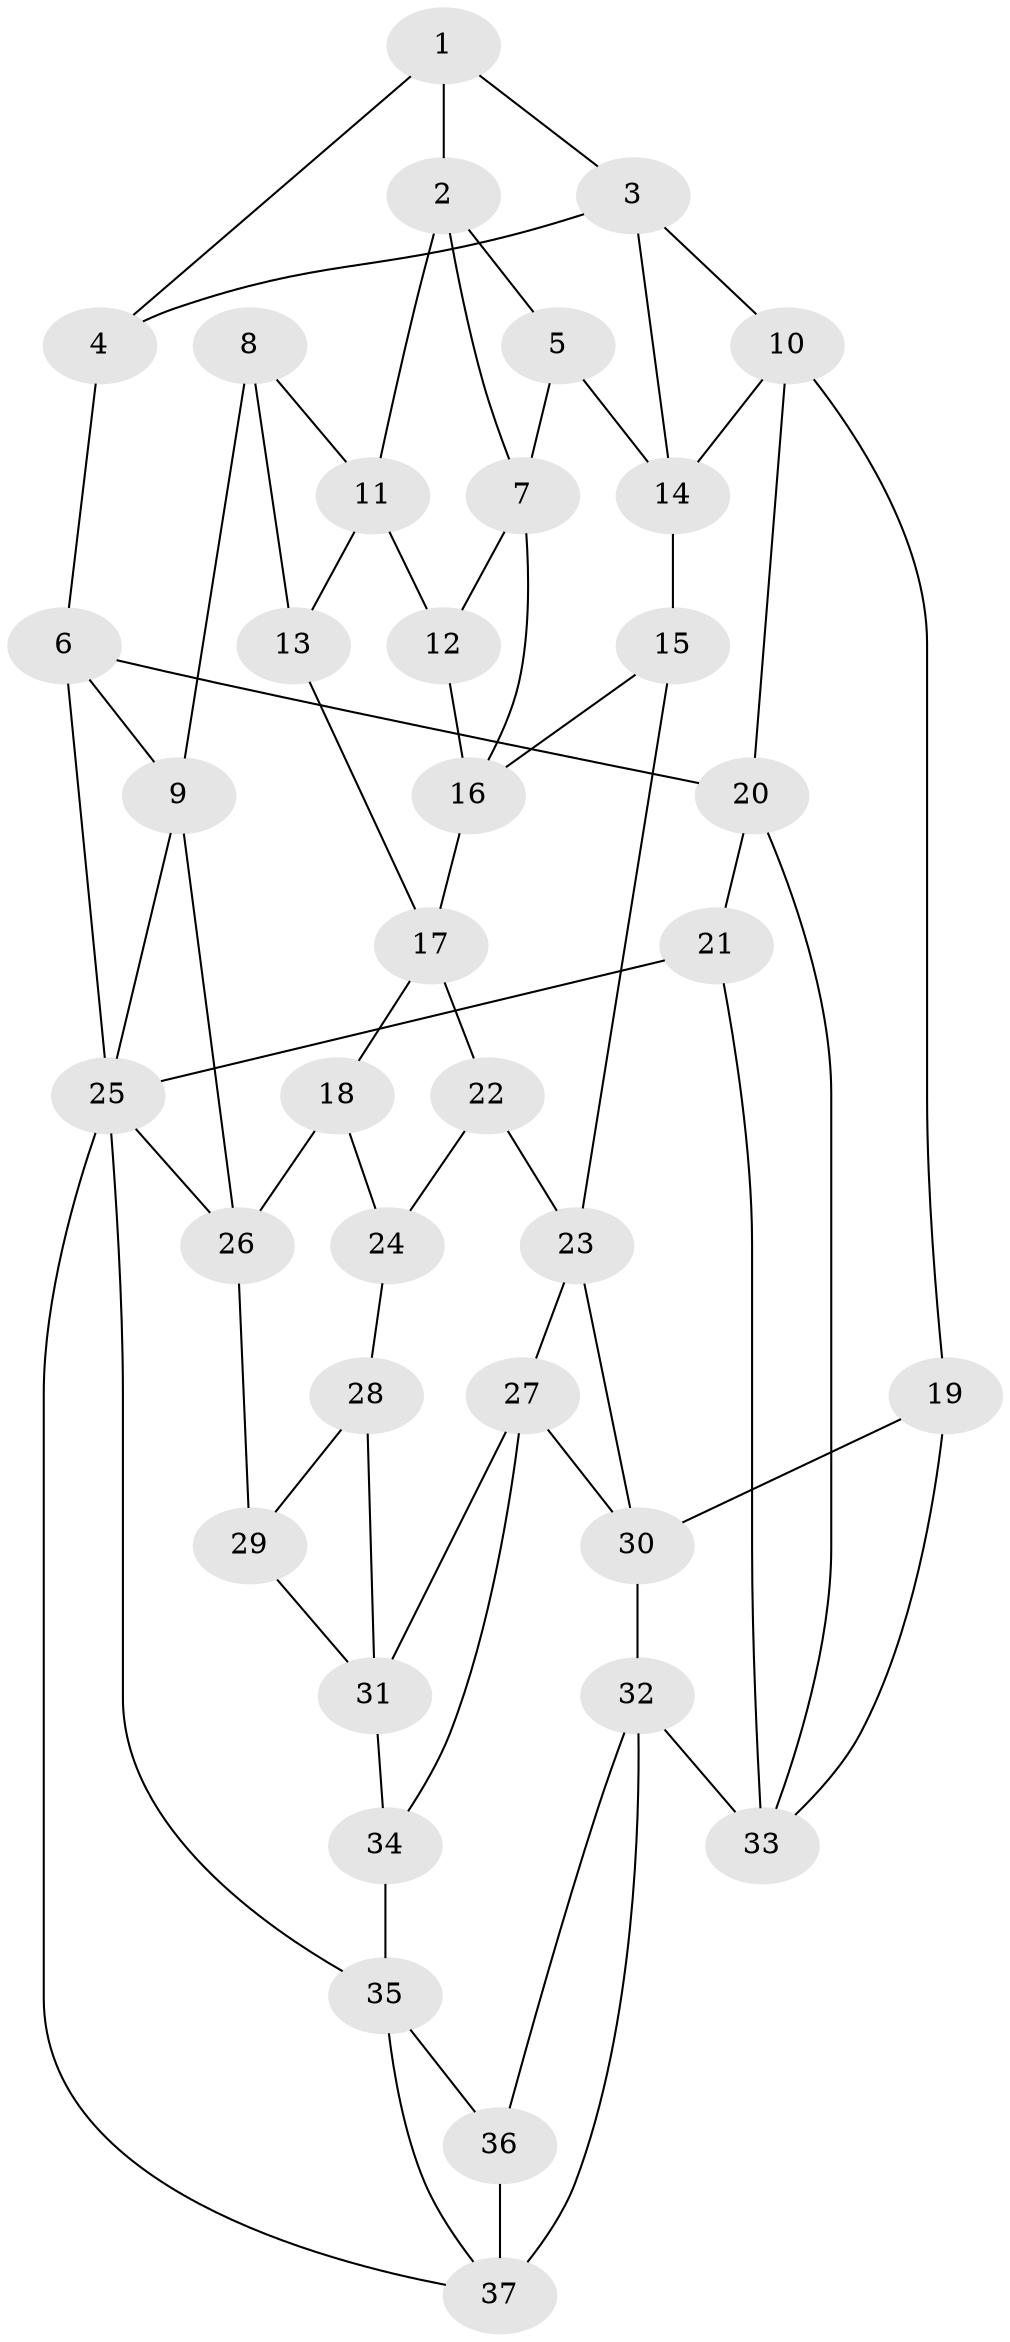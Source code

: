 // original degree distribution, {3: 0.02702702702702703, 5: 0.4864864864864865, 6: 0.22972972972972974, 4: 0.25675675675675674}
// Generated by graph-tools (version 1.1) at 2025/03/03/09/25 03:03:23]
// undirected, 37 vertices, 67 edges
graph export_dot {
graph [start="1"]
  node [color=gray90,style=filled];
  1;
  2;
  3;
  4;
  5;
  6;
  7;
  8;
  9;
  10;
  11;
  12;
  13;
  14;
  15;
  16;
  17;
  18;
  19;
  20;
  21;
  22;
  23;
  24;
  25;
  26;
  27;
  28;
  29;
  30;
  31;
  32;
  33;
  34;
  35;
  36;
  37;
  1 -- 2 [weight=1.0];
  1 -- 3 [weight=1.0];
  1 -- 4 [weight=1.0];
  2 -- 5 [weight=1.0];
  2 -- 7 [weight=1.0];
  2 -- 11 [weight=1.0];
  3 -- 4 [weight=1.0];
  3 -- 10 [weight=1.0];
  3 -- 14 [weight=1.0];
  4 -- 6 [weight=2.0];
  5 -- 7 [weight=1.0];
  5 -- 14 [weight=1.0];
  6 -- 9 [weight=1.0];
  6 -- 20 [weight=1.0];
  6 -- 25 [weight=1.0];
  7 -- 12 [weight=1.0];
  7 -- 16 [weight=1.0];
  8 -- 9 [weight=2.0];
  8 -- 11 [weight=1.0];
  8 -- 13 [weight=1.0];
  9 -- 25 [weight=1.0];
  9 -- 26 [weight=1.0];
  10 -- 14 [weight=1.0];
  10 -- 19 [weight=1.0];
  10 -- 20 [weight=1.0];
  11 -- 12 [weight=1.0];
  11 -- 13 [weight=1.0];
  12 -- 16 [weight=1.0];
  13 -- 17 [weight=1.0];
  14 -- 15 [weight=1.0];
  15 -- 16 [weight=1.0];
  15 -- 23 [weight=1.0];
  16 -- 17 [weight=1.0];
  17 -- 18 [weight=1.0];
  17 -- 22 [weight=1.0];
  18 -- 24 [weight=1.0];
  18 -- 26 [weight=1.0];
  19 -- 30 [weight=1.0];
  19 -- 33 [weight=1.0];
  20 -- 21 [weight=1.0];
  20 -- 33 [weight=1.0];
  21 -- 25 [weight=1.0];
  21 -- 33 [weight=1.0];
  22 -- 23 [weight=1.0];
  22 -- 24 [weight=1.0];
  23 -- 27 [weight=1.0];
  23 -- 30 [weight=1.0];
  24 -- 28 [weight=2.0];
  25 -- 26 [weight=1.0];
  25 -- 35 [weight=1.0];
  25 -- 37 [weight=1.0];
  26 -- 29 [weight=1.0];
  27 -- 30 [weight=1.0];
  27 -- 31 [weight=1.0];
  27 -- 34 [weight=1.0];
  28 -- 29 [weight=1.0];
  28 -- 31 [weight=1.0];
  29 -- 31 [weight=1.0];
  30 -- 32 [weight=1.0];
  31 -- 34 [weight=1.0];
  32 -- 33 [weight=1.0];
  32 -- 36 [weight=1.0];
  32 -- 37 [weight=1.0];
  34 -- 35 [weight=1.0];
  35 -- 36 [weight=1.0];
  35 -- 37 [weight=1.0];
  36 -- 37 [weight=2.0];
}
